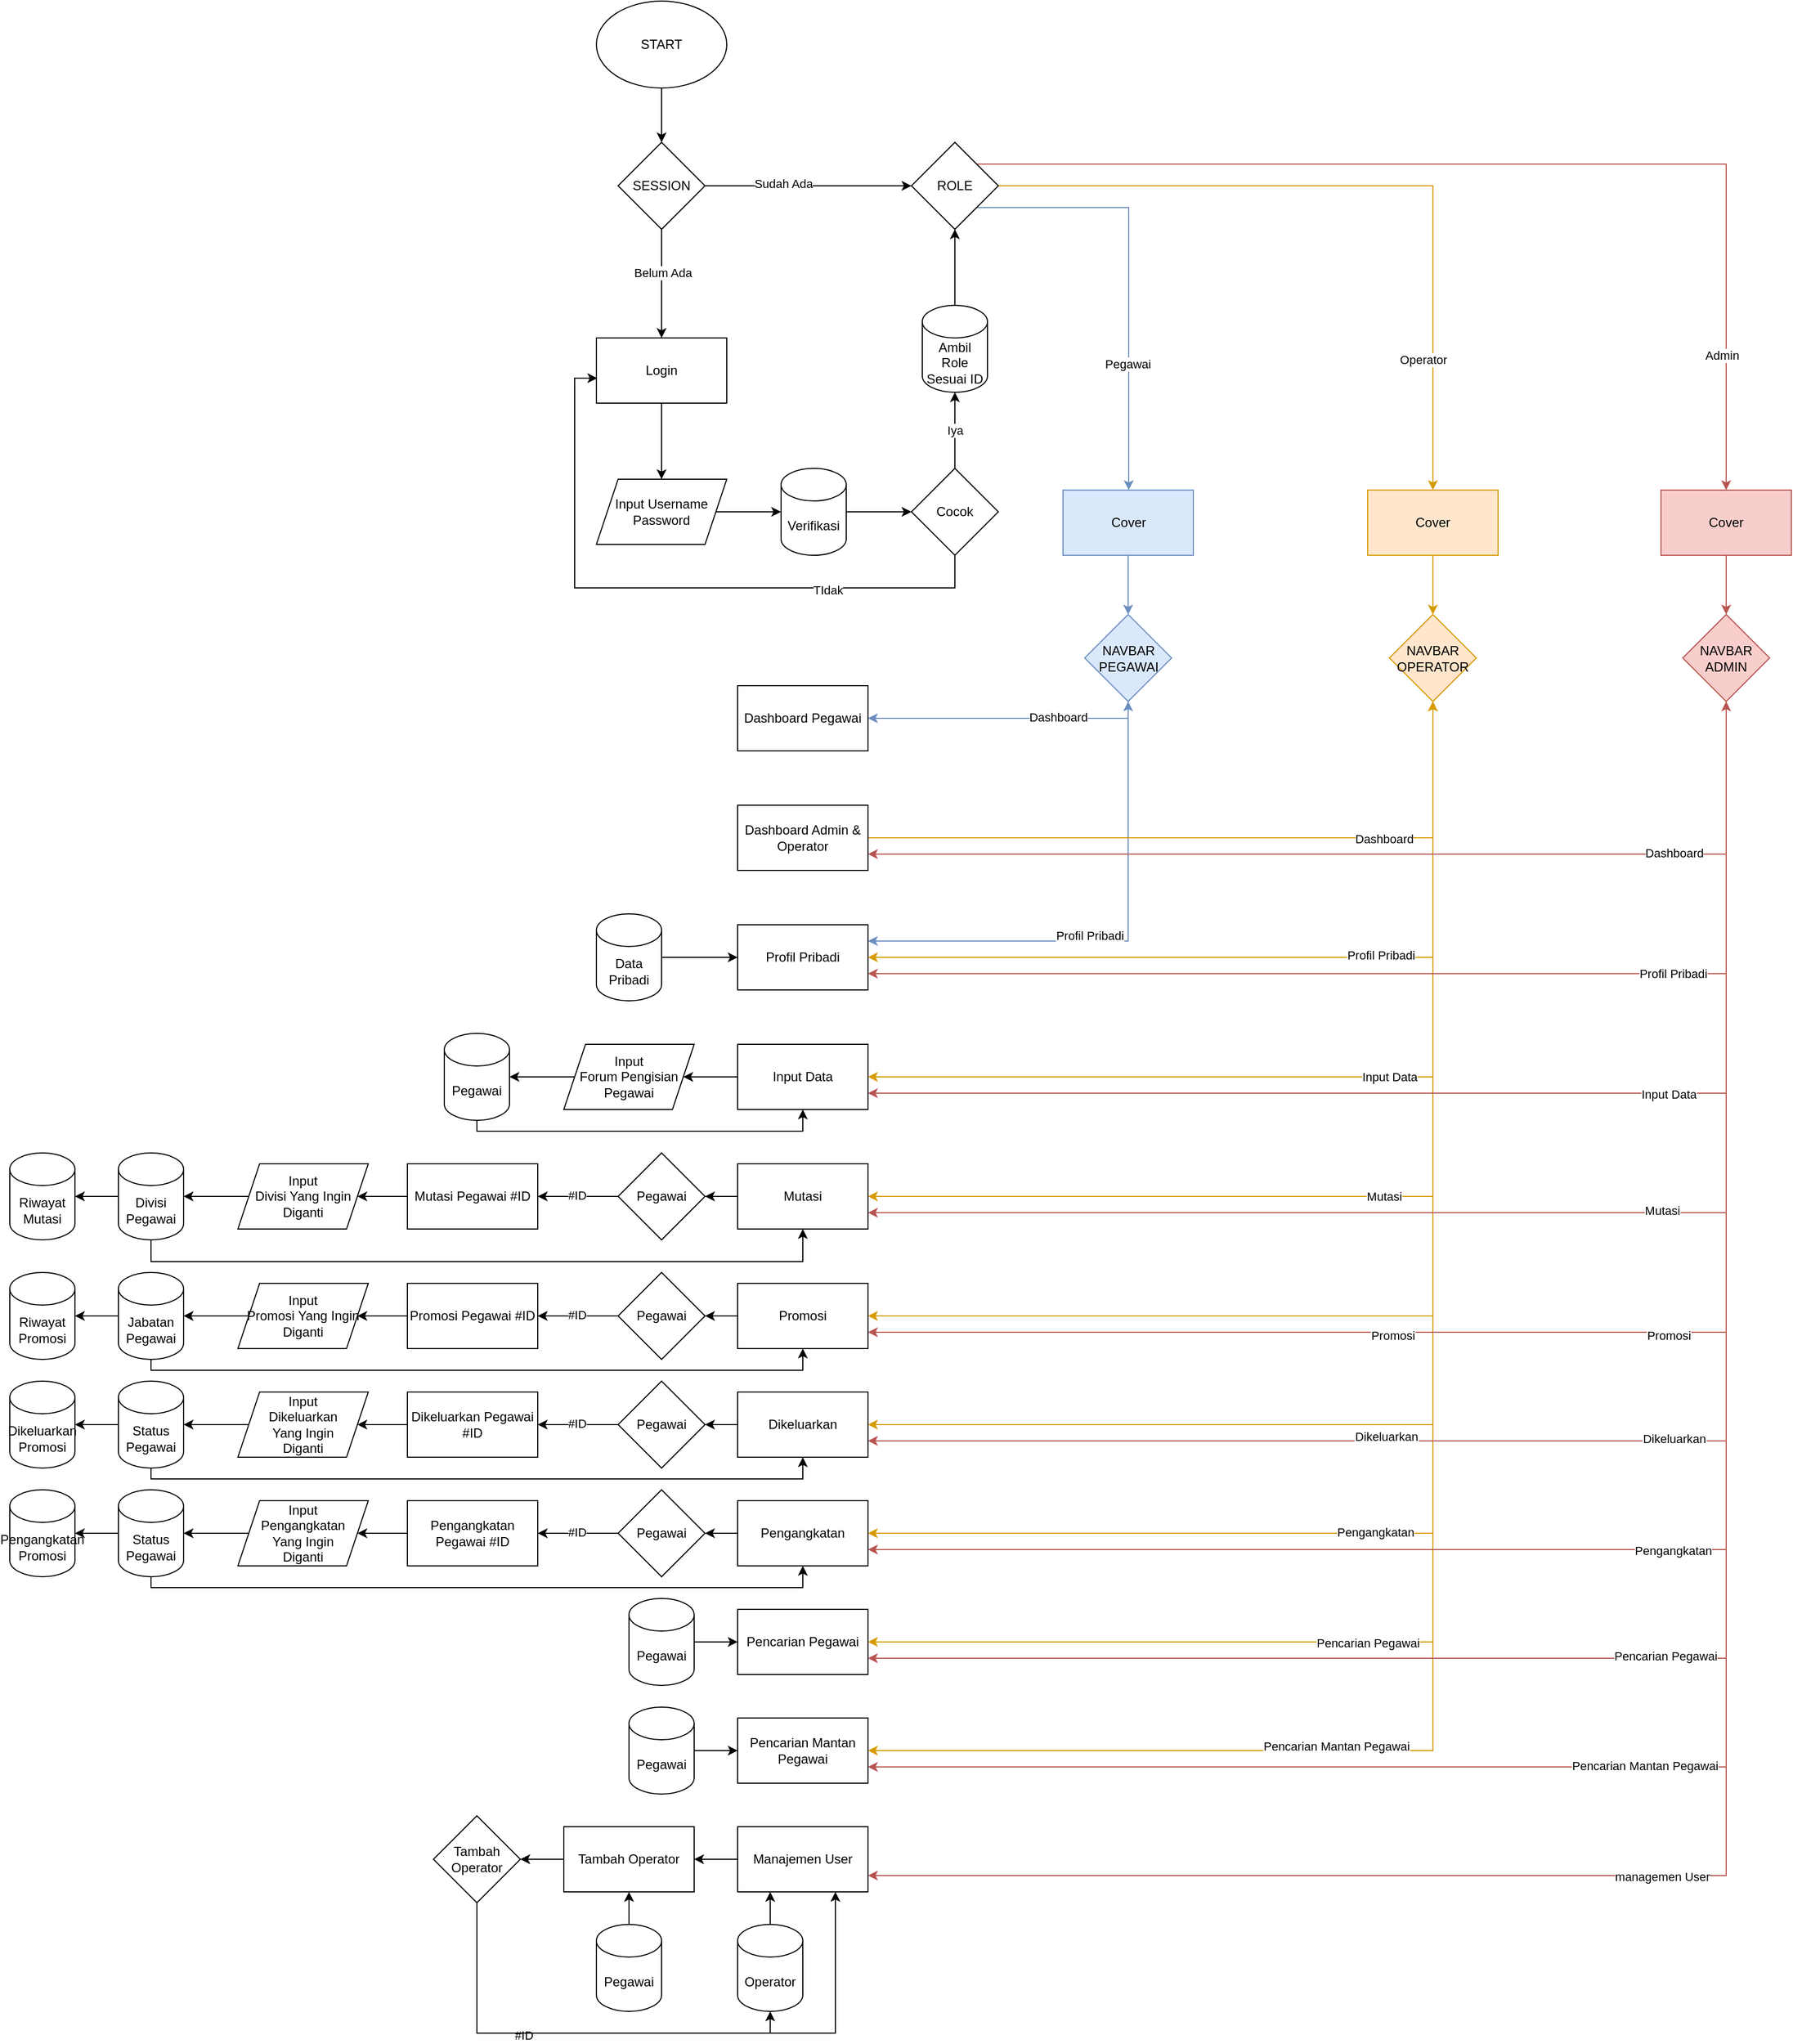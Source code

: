 <mxfile version="22.1.7" type="github">
  <diagram name="Halaman-1" id="u0LsdkkyKvP38xiplY5e">
    <mxGraphModel dx="5166" dy="1944" grid="1" gridSize="10" guides="1" tooltips="1" connect="1" arrows="1" fold="1" page="1" pageScale="1" pageWidth="827" pageHeight="1169" background="none" math="0" shadow="0">
      <root>
        <mxCell id="0" />
        <mxCell id="1" parent="0" />
        <mxCell id="k8NydNRfbX4hoKyEO9T_-6" value="" style="edgeStyle=orthogonalEdgeStyle;rounded=0;orthogonalLoop=1;jettySize=auto;html=1;" edge="1" parent="1" source="k8NydNRfbX4hoKyEO9T_-1" target="k8NydNRfbX4hoKyEO9T_-4">
          <mxGeometry relative="1" as="geometry" />
        </mxCell>
        <mxCell id="k8NydNRfbX4hoKyEO9T_-1" value="START" style="ellipse;whiteSpace=wrap;html=1;" vertex="1" parent="1">
          <mxGeometry x="-300" y="20" width="120" height="80" as="geometry" />
        </mxCell>
        <mxCell id="k8NydNRfbX4hoKyEO9T_-12" style="edgeStyle=orthogonalEdgeStyle;rounded=0;orthogonalLoop=1;jettySize=auto;html=1;entryX=0;entryY=0.5;entryDx=0;entryDy=0;" edge="1" parent="1" source="k8NydNRfbX4hoKyEO9T_-4" target="k8NydNRfbX4hoKyEO9T_-8">
          <mxGeometry relative="1" as="geometry" />
        </mxCell>
        <mxCell id="k8NydNRfbX4hoKyEO9T_-14" value="Sudah Ada" style="edgeLabel;html=1;align=center;verticalAlign=middle;resizable=0;points=[];" vertex="1" connectable="0" parent="k8NydNRfbX4hoKyEO9T_-12">
          <mxGeometry x="-0.243" y="2" relative="1" as="geometry">
            <mxPoint as="offset" />
          </mxGeometry>
        </mxCell>
        <mxCell id="k8NydNRfbX4hoKyEO9T_-18" value="" style="edgeStyle=orthogonalEdgeStyle;rounded=0;orthogonalLoop=1;jettySize=auto;html=1;" edge="1" parent="1" source="k8NydNRfbX4hoKyEO9T_-91" target="k8NydNRfbX4hoKyEO9T_-16">
          <mxGeometry relative="1" as="geometry" />
        </mxCell>
        <mxCell id="k8NydNRfbX4hoKyEO9T_-4" value="SESSION" style="rhombus;whiteSpace=wrap;html=1;" vertex="1" parent="1">
          <mxGeometry x="-280" y="150" width="80" height="80" as="geometry" />
        </mxCell>
        <mxCell id="k8NydNRfbX4hoKyEO9T_-33" style="edgeStyle=orthogonalEdgeStyle;rounded=0;orthogonalLoop=1;jettySize=auto;html=1;fillColor=#ffe6cc;strokeColor=#d79b00;" edge="1" parent="1" source="k8NydNRfbX4hoKyEO9T_-8" target="k8NydNRfbX4hoKyEO9T_-72">
          <mxGeometry relative="1" as="geometry">
            <mxPoint x="230" y="190" as="targetPoint" />
          </mxGeometry>
        </mxCell>
        <mxCell id="k8NydNRfbX4hoKyEO9T_-37" value="Operator" style="edgeLabel;html=1;align=center;verticalAlign=middle;resizable=0;points=[];" vertex="1" connectable="0" parent="k8NydNRfbX4hoKyEO9T_-33">
          <mxGeometry x="0.105" y="1" relative="1" as="geometry">
            <mxPoint x="15" y="161" as="offset" />
          </mxGeometry>
        </mxCell>
        <mxCell id="k8NydNRfbX4hoKyEO9T_-34" style="edgeStyle=orthogonalEdgeStyle;rounded=0;orthogonalLoop=1;jettySize=auto;html=1;exitX=1;exitY=1;exitDx=0;exitDy=0;fillColor=#dae8fc;strokeColor=#6c8ebf;" edge="1" parent="1" source="k8NydNRfbX4hoKyEO9T_-8" target="k8NydNRfbX4hoKyEO9T_-74">
          <mxGeometry relative="1" as="geometry">
            <mxPoint x="230" y="330" as="targetPoint" />
            <Array as="points">
              <mxPoint x="190" y="210" />
            </Array>
          </mxGeometry>
        </mxCell>
        <mxCell id="k8NydNRfbX4hoKyEO9T_-38" value="Pegawai" style="edgeLabel;html=1;align=center;verticalAlign=middle;resizable=0;points=[];" vertex="1" connectable="0" parent="k8NydNRfbX4hoKyEO9T_-34">
          <mxGeometry x="0.417" relative="1" as="geometry">
            <mxPoint x="-1" as="offset" />
          </mxGeometry>
        </mxCell>
        <mxCell id="k8NydNRfbX4hoKyEO9T_-83" style="edgeStyle=orthogonalEdgeStyle;rounded=0;orthogonalLoop=1;jettySize=auto;html=1;entryX=0.5;entryY=0;entryDx=0;entryDy=0;exitX=1;exitY=0;exitDx=0;exitDy=0;fillColor=#f8cecc;strokeColor=#b85450;" edge="1" parent="1" source="k8NydNRfbX4hoKyEO9T_-8" target="k8NydNRfbX4hoKyEO9T_-39">
          <mxGeometry relative="1" as="geometry" />
        </mxCell>
        <mxCell id="k8NydNRfbX4hoKyEO9T_-8" value="ROLE" style="rhombus;whiteSpace=wrap;html=1;" vertex="1" parent="1">
          <mxGeometry x="-10" y="150" width="80" height="80" as="geometry" />
        </mxCell>
        <mxCell id="k8NydNRfbX4hoKyEO9T_-23" value="" style="edgeStyle=orthogonalEdgeStyle;rounded=0;orthogonalLoop=1;jettySize=auto;html=1;" edge="1" parent="1" source="k8NydNRfbX4hoKyEO9T_-15" target="k8NydNRfbX4hoKyEO9T_-22">
          <mxGeometry relative="1" as="geometry" />
        </mxCell>
        <mxCell id="k8NydNRfbX4hoKyEO9T_-15" value="Verifikasi" style="shape=cylinder3;whiteSpace=wrap;html=1;boundedLbl=1;backgroundOutline=1;size=15;" vertex="1" parent="1">
          <mxGeometry x="-130" y="450" width="60" height="80" as="geometry" />
        </mxCell>
        <mxCell id="k8NydNRfbX4hoKyEO9T_-21" value="" style="edgeStyle=orthogonalEdgeStyle;rounded=0;orthogonalLoop=1;jettySize=auto;html=1;" edge="1" parent="1" source="k8NydNRfbX4hoKyEO9T_-16" target="k8NydNRfbX4hoKyEO9T_-15">
          <mxGeometry relative="1" as="geometry" />
        </mxCell>
        <mxCell id="k8NydNRfbX4hoKyEO9T_-16" value="Input Username&lt;br&gt;Password" style="shape=parallelogram;perimeter=parallelogramPerimeter;whiteSpace=wrap;html=1;fixedSize=1;" vertex="1" parent="1">
          <mxGeometry x="-300" y="460" width="120" height="60" as="geometry" />
        </mxCell>
        <mxCell id="k8NydNRfbX4hoKyEO9T_-26" style="edgeStyle=orthogonalEdgeStyle;rounded=0;orthogonalLoop=1;jettySize=auto;html=1;entryX=0.007;entryY=0.623;entryDx=0;entryDy=0;entryPerimeter=0;" edge="1" parent="1" source="k8NydNRfbX4hoKyEO9T_-22" target="k8NydNRfbX4hoKyEO9T_-91">
          <mxGeometry relative="1" as="geometry">
            <mxPoint x="-280" y="250" as="targetPoint" />
            <Array as="points">
              <mxPoint x="30" y="560" />
              <mxPoint x="-320" y="560" />
              <mxPoint x="-320" y="367" />
              <mxPoint x="-299" y="367" />
            </Array>
          </mxGeometry>
        </mxCell>
        <mxCell id="k8NydNRfbX4hoKyEO9T_-27" value="TIdak" style="edgeLabel;html=1;align=center;verticalAlign=middle;resizable=0;points=[];" vertex="1" connectable="0" parent="k8NydNRfbX4hoKyEO9T_-26">
          <mxGeometry x="-0.503" y="2" relative="1" as="geometry">
            <mxPoint as="offset" />
          </mxGeometry>
        </mxCell>
        <mxCell id="k8NydNRfbX4hoKyEO9T_-22" value="Cocok" style="rhombus;whiteSpace=wrap;html=1;" vertex="1" parent="1">
          <mxGeometry x="-10" y="450" width="80" height="80" as="geometry" />
        </mxCell>
        <mxCell id="k8NydNRfbX4hoKyEO9T_-31" value="" style="edgeStyle=orthogonalEdgeStyle;rounded=0;orthogonalLoop=1;jettySize=auto;html=1;" edge="1" parent="1" source="k8NydNRfbX4hoKyEO9T_-29" target="k8NydNRfbX4hoKyEO9T_-8">
          <mxGeometry relative="1" as="geometry" />
        </mxCell>
        <mxCell id="k8NydNRfbX4hoKyEO9T_-29" value="Ambil Role&lt;br&gt;Sesuai ID" style="shape=cylinder3;whiteSpace=wrap;html=1;boundedLbl=1;backgroundOutline=1;size=15;" vertex="1" parent="1">
          <mxGeometry y="300" width="60" height="80" as="geometry" />
        </mxCell>
        <mxCell id="k8NydNRfbX4hoKyEO9T_-30" value="Iya" style="edgeStyle=orthogonalEdgeStyle;rounded=0;orthogonalLoop=1;jettySize=auto;html=1;entryX=0.5;entryY=1;entryDx=0;entryDy=0;entryPerimeter=0;" edge="1" parent="1" source="k8NydNRfbX4hoKyEO9T_-22" target="k8NydNRfbX4hoKyEO9T_-29">
          <mxGeometry relative="1" as="geometry" />
        </mxCell>
        <mxCell id="k8NydNRfbX4hoKyEO9T_-116" value="" style="edgeStyle=orthogonalEdgeStyle;rounded=0;orthogonalLoop=1;jettySize=auto;html=1;fillColor=#f8cecc;strokeColor=#b85450;" edge="1" parent="1" source="k8NydNRfbX4hoKyEO9T_-39" target="k8NydNRfbX4hoKyEO9T_-115">
          <mxGeometry relative="1" as="geometry" />
        </mxCell>
        <mxCell id="k8NydNRfbX4hoKyEO9T_-39" value="Cover" style="rounded=0;whiteSpace=wrap;html=1;fillColor=#f8cecc;strokeColor=#b85450;" vertex="1" parent="1">
          <mxGeometry x="680" y="470" width="120" height="60" as="geometry" />
        </mxCell>
        <mxCell id="k8NydNRfbX4hoKyEO9T_-113" value="" style="edgeStyle=orthogonalEdgeStyle;rounded=0;orthogonalLoop=1;jettySize=auto;html=1;fillColor=#ffe6cc;strokeColor=#d79b00;" edge="1" parent="1" source="k8NydNRfbX4hoKyEO9T_-72" target="k8NydNRfbX4hoKyEO9T_-112">
          <mxGeometry relative="1" as="geometry" />
        </mxCell>
        <mxCell id="k8NydNRfbX4hoKyEO9T_-72" value="Cover" style="rounded=0;whiteSpace=wrap;html=1;fillColor=#ffe6cc;strokeColor=#d79b00;" vertex="1" parent="1">
          <mxGeometry x="410" y="470" width="120" height="60" as="geometry" />
        </mxCell>
        <mxCell id="k8NydNRfbX4hoKyEO9T_-94" value="" style="edgeStyle=orthogonalEdgeStyle;rounded=0;orthogonalLoop=1;jettySize=auto;html=1;fillColor=#dae8fc;strokeColor=#6c8ebf;entryX=0.5;entryY=0;entryDx=0;entryDy=0;" edge="1" parent="1" source="k8NydNRfbX4hoKyEO9T_-74" target="k8NydNRfbX4hoKyEO9T_-93">
          <mxGeometry relative="1" as="geometry">
            <mxPoint x="190" y="555" as="targetPoint" />
          </mxGeometry>
        </mxCell>
        <mxCell id="k8NydNRfbX4hoKyEO9T_-74" value="Cover" style="rounded=0;whiteSpace=wrap;html=1;fillColor=#dae8fc;strokeColor=#6c8ebf;" vertex="1" parent="1">
          <mxGeometry x="129.5" y="470" width="120" height="60" as="geometry" />
        </mxCell>
        <mxCell id="k8NydNRfbX4hoKyEO9T_-84" value="Admin" style="edgeLabel;html=1;align=center;verticalAlign=middle;resizable=0;points=[];" vertex="1" connectable="0" parent="1">
          <mxGeometry x="739.996" y="350.0" as="geometry">
            <mxPoint x="-4" y="-4" as="offset" />
          </mxGeometry>
        </mxCell>
        <mxCell id="k8NydNRfbX4hoKyEO9T_-89" value="" style="edgeStyle=orthogonalEdgeStyle;rounded=0;orthogonalLoop=1;jettySize=auto;html=1;" edge="1" parent="1" source="k8NydNRfbX4hoKyEO9T_-4" target="k8NydNRfbX4hoKyEO9T_-91">
          <mxGeometry relative="1" as="geometry">
            <mxPoint x="-240" y="230" as="sourcePoint" />
            <mxPoint x="-240" y="460" as="targetPoint" />
          </mxGeometry>
        </mxCell>
        <mxCell id="k8NydNRfbX4hoKyEO9T_-90" value="Belum Ada" style="edgeLabel;html=1;align=center;verticalAlign=middle;resizable=0;points=[];" vertex="1" connectable="0" parent="k8NydNRfbX4hoKyEO9T_-89">
          <mxGeometry x="-0.2" y="1" relative="1" as="geometry">
            <mxPoint as="offset" />
          </mxGeometry>
        </mxCell>
        <mxCell id="k8NydNRfbX4hoKyEO9T_-91" value="Login" style="rounded=0;whiteSpace=wrap;html=1;" vertex="1" parent="1">
          <mxGeometry x="-300" y="330" width="120" height="60" as="geometry" />
        </mxCell>
        <mxCell id="k8NydNRfbX4hoKyEO9T_-96" value="" style="edgeStyle=orthogonalEdgeStyle;rounded=0;orthogonalLoop=1;jettySize=auto;html=1;fillColor=#dae8fc;strokeColor=#6c8ebf;exitX=0.5;exitY=1;exitDx=0;exitDy=0;" edge="1" parent="1" source="k8NydNRfbX4hoKyEO9T_-93" target="k8NydNRfbX4hoKyEO9T_-95">
          <mxGeometry relative="1" as="geometry">
            <Array as="points">
              <mxPoint x="189" y="680" />
            </Array>
          </mxGeometry>
        </mxCell>
        <mxCell id="k8NydNRfbX4hoKyEO9T_-101" style="edgeStyle=orthogonalEdgeStyle;rounded=0;orthogonalLoop=1;jettySize=auto;html=1;exitX=0.5;exitY=1;exitDx=0;exitDy=0;entryX=1;entryY=0.25;entryDx=0;entryDy=0;fillColor=#dae8fc;strokeColor=#6c8ebf;" edge="1" parent="1" source="k8NydNRfbX4hoKyEO9T_-93" target="k8NydNRfbX4hoKyEO9T_-103">
          <mxGeometry relative="1" as="geometry">
            <mxPoint x="330" y="730" as="targetPoint" />
          </mxGeometry>
        </mxCell>
        <mxCell id="k8NydNRfbX4hoKyEO9T_-106" value="Profil Pribadi" style="edgeLabel;html=1;align=center;verticalAlign=middle;resizable=0;points=[];" vertex="1" connectable="0" parent="k8NydNRfbX4hoKyEO9T_-101">
          <mxGeometry x="0.7" y="1" relative="1" as="geometry">
            <mxPoint x="135" y="-6" as="offset" />
          </mxGeometry>
        </mxCell>
        <mxCell id="k8NydNRfbX4hoKyEO9T_-93" value="NAVBAR&lt;br&gt;PEGAWAI" style="rhombus;whiteSpace=wrap;html=1;fillColor=#dae8fc;strokeColor=#6c8ebf;" vertex="1" parent="1">
          <mxGeometry x="149.5" y="584.5" width="80" height="80" as="geometry" />
        </mxCell>
        <mxCell id="k8NydNRfbX4hoKyEO9T_-99" style="edgeStyle=orthogonalEdgeStyle;rounded=0;orthogonalLoop=1;jettySize=auto;html=1;exitX=1;exitY=0.5;exitDx=0;exitDy=0;fillColor=#dae8fc;strokeColor=#6c8ebf;entryX=0.5;entryY=1;entryDx=0;entryDy=0;" edge="1" parent="1" source="k8NydNRfbX4hoKyEO9T_-95" target="k8NydNRfbX4hoKyEO9T_-93">
          <mxGeometry relative="1" as="geometry">
            <Array as="points">
              <mxPoint x="189" y="680" />
            </Array>
          </mxGeometry>
        </mxCell>
        <mxCell id="k8NydNRfbX4hoKyEO9T_-122" value="Dashboard" style="edgeLabel;html=1;align=center;verticalAlign=middle;resizable=0;points=[];" vertex="1" connectable="0" parent="k8NydNRfbX4hoKyEO9T_-99">
          <mxGeometry x="0.374" y="2" relative="1" as="geometry">
            <mxPoint y="1" as="offset" />
          </mxGeometry>
        </mxCell>
        <mxCell id="k8NydNRfbX4hoKyEO9T_-95" value="Dashboard Pegawai" style="whiteSpace=wrap;html=1;" vertex="1" parent="1">
          <mxGeometry x="-170" y="650" width="120" height="60" as="geometry" />
        </mxCell>
        <mxCell id="k8NydNRfbX4hoKyEO9T_-123" style="edgeStyle=orthogonalEdgeStyle;rounded=0;orthogonalLoop=1;jettySize=auto;html=1;entryX=0.5;entryY=1;entryDx=0;entryDy=0;fillColor=#ffe6cc;strokeColor=#d79b00;" edge="1" parent="1" source="k8NydNRfbX4hoKyEO9T_-103" target="k8NydNRfbX4hoKyEO9T_-112">
          <mxGeometry relative="1" as="geometry" />
        </mxCell>
        <mxCell id="k8NydNRfbX4hoKyEO9T_-124" style="edgeStyle=orthogonalEdgeStyle;rounded=0;orthogonalLoop=1;jettySize=auto;html=1;entryX=0.5;entryY=1;entryDx=0;entryDy=0;exitX=1;exitY=0.75;exitDx=0;exitDy=0;fillColor=#f8cecc;strokeColor=#b85450;" edge="1" parent="1" source="k8NydNRfbX4hoKyEO9T_-103" target="k8NydNRfbX4hoKyEO9T_-115">
          <mxGeometry relative="1" as="geometry" />
        </mxCell>
        <mxCell id="k8NydNRfbX4hoKyEO9T_-103" value="Profil Pribadi" style="rounded=0;whiteSpace=wrap;html=1;" vertex="1" parent="1">
          <mxGeometry x="-170" y="870" width="120" height="60" as="geometry" />
        </mxCell>
        <mxCell id="k8NydNRfbX4hoKyEO9T_-108" style="edgeStyle=orthogonalEdgeStyle;rounded=0;orthogonalLoop=1;jettySize=auto;html=1;entryX=0;entryY=0.5;entryDx=0;entryDy=0;" edge="1" parent="1" source="k8NydNRfbX4hoKyEO9T_-107" target="k8NydNRfbX4hoKyEO9T_-103">
          <mxGeometry relative="1" as="geometry" />
        </mxCell>
        <mxCell id="k8NydNRfbX4hoKyEO9T_-107" value="Data Pribadi" style="shape=cylinder3;whiteSpace=wrap;html=1;boundedLbl=1;backgroundOutline=1;size=15;" vertex="1" parent="1">
          <mxGeometry x="-300" y="860" width="60" height="80" as="geometry" />
        </mxCell>
        <mxCell id="k8NydNRfbX4hoKyEO9T_-114" style="edgeStyle=orthogonalEdgeStyle;rounded=0;orthogonalLoop=1;jettySize=auto;html=1;exitX=0.5;exitY=1;exitDx=0;exitDy=0;entryX=1;entryY=0.5;entryDx=0;entryDy=0;fillColor=#ffe6cc;strokeColor=#d79b00;" edge="1" parent="1" source="k8NydNRfbX4hoKyEO9T_-112" target="k8NydNRfbX4hoKyEO9T_-103">
          <mxGeometry relative="1" as="geometry" />
        </mxCell>
        <mxCell id="k8NydNRfbX4hoKyEO9T_-148" value="Profil Pribadi" style="edgeLabel;html=1;align=center;verticalAlign=middle;resizable=0;points=[];" vertex="1" connectable="0" parent="k8NydNRfbX4hoKyEO9T_-114">
          <mxGeometry x="-0.248" y="-2" relative="1" as="geometry">
            <mxPoint as="offset" />
          </mxGeometry>
        </mxCell>
        <mxCell id="k8NydNRfbX4hoKyEO9T_-133" style="edgeStyle=orthogonalEdgeStyle;rounded=0;orthogonalLoop=1;jettySize=auto;html=1;exitX=0.5;exitY=1;exitDx=0;exitDy=0;entryX=1;entryY=0.5;entryDx=0;entryDy=0;fillColor=#ffe6cc;strokeColor=#d79b00;" edge="1" parent="1" source="k8NydNRfbX4hoKyEO9T_-112" target="k8NydNRfbX4hoKyEO9T_-132">
          <mxGeometry relative="1" as="geometry" />
        </mxCell>
        <mxCell id="k8NydNRfbX4hoKyEO9T_-135" value="Input Data" style="edgeLabel;html=1;align=center;verticalAlign=middle;resizable=0;points=[];" vertex="1" connectable="0" parent="k8NydNRfbX4hoKyEO9T_-133">
          <mxGeometry x="-0.202" y="1" relative="1" as="geometry">
            <mxPoint x="-40" y="-1" as="offset" />
          </mxGeometry>
        </mxCell>
        <mxCell id="k8NydNRfbX4hoKyEO9T_-151" style="edgeStyle=orthogonalEdgeStyle;rounded=0;orthogonalLoop=1;jettySize=auto;html=1;exitX=0.5;exitY=1;exitDx=0;exitDy=0;entryX=1;entryY=0.5;entryDx=0;entryDy=0;fillColor=#ffe6cc;strokeColor=#d79b00;" edge="1" parent="1" source="k8NydNRfbX4hoKyEO9T_-112" target="k8NydNRfbX4hoKyEO9T_-150">
          <mxGeometry relative="1" as="geometry" />
        </mxCell>
        <mxCell id="k8NydNRfbX4hoKyEO9T_-154" value="Mutasi" style="edgeLabel;html=1;align=center;verticalAlign=middle;resizable=0;points=[];" vertex="1" connectable="0" parent="k8NydNRfbX4hoKyEO9T_-151">
          <mxGeometry x="0.027" relative="1" as="geometry">
            <mxPoint as="offset" />
          </mxGeometry>
        </mxCell>
        <mxCell id="k8NydNRfbX4hoKyEO9T_-218" style="edgeStyle=orthogonalEdgeStyle;rounded=0;orthogonalLoop=1;jettySize=auto;html=1;exitX=0.5;exitY=1;exitDx=0;exitDy=0;entryX=1;entryY=0.5;entryDx=0;entryDy=0;fillColor=#ffe6cc;strokeColor=#d79b00;" edge="1" parent="1" source="k8NydNRfbX4hoKyEO9T_-112" target="k8NydNRfbX4hoKyEO9T_-168">
          <mxGeometry relative="1" as="geometry" />
        </mxCell>
        <mxCell id="k8NydNRfbX4hoKyEO9T_-219" style="edgeStyle=orthogonalEdgeStyle;rounded=0;orthogonalLoop=1;jettySize=auto;html=1;exitX=0.5;exitY=1;exitDx=0;exitDy=0;entryX=1;entryY=0.5;entryDx=0;entryDy=0;fillColor=#ffe6cc;strokeColor=#d79b00;" edge="1" parent="1" source="k8NydNRfbX4hoKyEO9T_-112" target="k8NydNRfbX4hoKyEO9T_-189">
          <mxGeometry relative="1" as="geometry" />
        </mxCell>
        <mxCell id="k8NydNRfbX4hoKyEO9T_-220" style="edgeStyle=orthogonalEdgeStyle;rounded=0;orthogonalLoop=1;jettySize=auto;html=1;exitX=0.5;exitY=1;exitDx=0;exitDy=0;entryX=1;entryY=0.5;entryDx=0;entryDy=0;fillColor=#ffe6cc;strokeColor=#d79b00;" edge="1" parent="1" source="k8NydNRfbX4hoKyEO9T_-112" target="k8NydNRfbX4hoKyEO9T_-202">
          <mxGeometry relative="1" as="geometry" />
        </mxCell>
        <mxCell id="k8NydNRfbX4hoKyEO9T_-258" value="Pengangkatan" style="edgeLabel;html=1;align=center;verticalAlign=middle;resizable=0;points=[];" vertex="1" connectable="0" parent="k8NydNRfbX4hoKyEO9T_-220">
          <mxGeometry x="0.274" y="-1" relative="1" as="geometry">
            <mxPoint as="offset" />
          </mxGeometry>
        </mxCell>
        <mxCell id="k8NydNRfbX4hoKyEO9T_-228" style="edgeStyle=orthogonalEdgeStyle;rounded=0;orthogonalLoop=1;jettySize=auto;html=1;exitX=0.5;exitY=1;exitDx=0;exitDy=0;entryX=1;entryY=0.5;entryDx=0;entryDy=0;fillColor=#ffe6cc;strokeColor=#d79b00;" edge="1" parent="1" source="k8NydNRfbX4hoKyEO9T_-112" target="k8NydNRfbX4hoKyEO9T_-223">
          <mxGeometry relative="1" as="geometry" />
        </mxCell>
        <mxCell id="k8NydNRfbX4hoKyEO9T_-259" value="Pencarian Pegawai" style="edgeLabel;html=1;align=center;verticalAlign=middle;resizable=0;points=[];" vertex="1" connectable="0" parent="k8NydNRfbX4hoKyEO9T_-228">
          <mxGeometry x="0.337" y="1" relative="1" as="geometry">
            <mxPoint as="offset" />
          </mxGeometry>
        </mxCell>
        <mxCell id="k8NydNRfbX4hoKyEO9T_-229" style="edgeStyle=orthogonalEdgeStyle;rounded=0;orthogonalLoop=1;jettySize=auto;html=1;exitX=0.5;exitY=1;exitDx=0;exitDy=0;entryX=1;entryY=0.5;entryDx=0;entryDy=0;fillColor=#ffe6cc;strokeColor=#d79b00;" edge="1" parent="1" source="k8NydNRfbX4hoKyEO9T_-112" target="k8NydNRfbX4hoKyEO9T_-224">
          <mxGeometry relative="1" as="geometry" />
        </mxCell>
        <mxCell id="k8NydNRfbX4hoKyEO9T_-262" value="Pencarian Mantan Pegawai" style="edgeLabel;html=1;align=center;verticalAlign=middle;resizable=0;points=[];" vertex="1" connectable="0" parent="k8NydNRfbX4hoKyEO9T_-229">
          <mxGeometry x="0.388" y="-4" relative="1" as="geometry">
            <mxPoint x="-24" as="offset" />
          </mxGeometry>
        </mxCell>
        <mxCell id="k8NydNRfbX4hoKyEO9T_-112" value="NAVBAR&lt;br&gt;OPERATOR" style="rhombus;whiteSpace=wrap;html=1;rounded=0;fillColor=#ffe6cc;strokeColor=#d79b00;" vertex="1" parent="1">
          <mxGeometry x="430" y="584.5" width="80" height="80" as="geometry" />
        </mxCell>
        <mxCell id="k8NydNRfbX4hoKyEO9T_-119" style="edgeStyle=orthogonalEdgeStyle;rounded=0;orthogonalLoop=1;jettySize=auto;html=1;exitX=0.5;exitY=1;exitDx=0;exitDy=0;entryX=1;entryY=0.75;entryDx=0;entryDy=0;fillColor=#f8cecc;strokeColor=#b85450;" edge="1" parent="1" source="k8NydNRfbX4hoKyEO9T_-115" target="k8NydNRfbX4hoKyEO9T_-103">
          <mxGeometry relative="1" as="geometry" />
        </mxCell>
        <mxCell id="k8NydNRfbX4hoKyEO9T_-147" value="Profil Pribadi" style="edgeLabel;html=1;align=center;verticalAlign=middle;resizable=0;points=[];" vertex="1" connectable="0" parent="k8NydNRfbX4hoKyEO9T_-119">
          <mxGeometry x="-0.424" relative="1" as="geometry">
            <mxPoint as="offset" />
          </mxGeometry>
        </mxCell>
        <mxCell id="k8NydNRfbX4hoKyEO9T_-143" style="edgeStyle=orthogonalEdgeStyle;rounded=0;orthogonalLoop=1;jettySize=auto;html=1;entryX=1;entryY=0.75;entryDx=0;entryDy=0;fillColor=#f8cecc;strokeColor=#b85450;" edge="1" parent="1" source="k8NydNRfbX4hoKyEO9T_-115" target="k8NydNRfbX4hoKyEO9T_-125">
          <mxGeometry relative="1" as="geometry">
            <Array as="points">
              <mxPoint x="740" y="805" />
            </Array>
          </mxGeometry>
        </mxCell>
        <mxCell id="k8NydNRfbX4hoKyEO9T_-145" value="Dashboard" style="edgeLabel;html=1;align=center;verticalAlign=middle;resizable=0;points=[];" vertex="1" connectable="0" parent="k8NydNRfbX4hoKyEO9T_-143">
          <mxGeometry x="-0.594" y="-1" relative="1" as="geometry">
            <mxPoint as="offset" />
          </mxGeometry>
        </mxCell>
        <mxCell id="k8NydNRfbX4hoKyEO9T_-146" style="edgeStyle=orthogonalEdgeStyle;rounded=0;orthogonalLoop=1;jettySize=auto;html=1;entryX=1;entryY=0.75;entryDx=0;entryDy=0;fillColor=#f8cecc;strokeColor=#b85450;" edge="1" parent="1" source="k8NydNRfbX4hoKyEO9T_-115" target="k8NydNRfbX4hoKyEO9T_-132">
          <mxGeometry relative="1" as="geometry">
            <Array as="points">
              <mxPoint x="740" y="1025" />
            </Array>
          </mxGeometry>
        </mxCell>
        <mxCell id="k8NydNRfbX4hoKyEO9T_-149" value="Input Data" style="edgeLabel;html=1;align=center;verticalAlign=middle;resizable=0;points=[];" vertex="1" connectable="0" parent="k8NydNRfbX4hoKyEO9T_-146">
          <mxGeometry x="-0.281" y="1" relative="1" as="geometry">
            <mxPoint as="offset" />
          </mxGeometry>
        </mxCell>
        <mxCell id="k8NydNRfbX4hoKyEO9T_-152" style="edgeStyle=orthogonalEdgeStyle;rounded=0;orthogonalLoop=1;jettySize=auto;html=1;entryX=1;entryY=0.75;entryDx=0;entryDy=0;fillColor=#f8cecc;strokeColor=#b85450;" edge="1" parent="1" source="k8NydNRfbX4hoKyEO9T_-115" target="k8NydNRfbX4hoKyEO9T_-150">
          <mxGeometry relative="1" as="geometry">
            <Array as="points">
              <mxPoint x="740" y="1135" />
            </Array>
          </mxGeometry>
        </mxCell>
        <mxCell id="k8NydNRfbX4hoKyEO9T_-153" value="Mutasi" style="edgeLabel;html=1;align=center;verticalAlign=middle;resizable=0;points=[];" vertex="1" connectable="0" parent="k8NydNRfbX4hoKyEO9T_-152">
          <mxGeometry x="-0.16" y="-2" relative="1" as="geometry">
            <mxPoint as="offset" />
          </mxGeometry>
        </mxCell>
        <mxCell id="k8NydNRfbX4hoKyEO9T_-215" style="edgeStyle=orthogonalEdgeStyle;rounded=0;orthogonalLoop=1;jettySize=auto;html=1;exitX=0.5;exitY=1;exitDx=0;exitDy=0;entryX=1;entryY=0.75;entryDx=0;entryDy=0;fillColor=#f8cecc;strokeColor=#b85450;" edge="1" parent="1" source="k8NydNRfbX4hoKyEO9T_-115" target="k8NydNRfbX4hoKyEO9T_-202">
          <mxGeometry relative="1" as="geometry" />
        </mxCell>
        <mxCell id="k8NydNRfbX4hoKyEO9T_-254" value="Pengangkatan" style="edgeLabel;html=1;align=center;verticalAlign=middle;resizable=0;points=[];" vertex="1" connectable="0" parent="k8NydNRfbX4hoKyEO9T_-215">
          <mxGeometry x="0.044" y="1" relative="1" as="geometry">
            <mxPoint x="-10" as="offset" />
          </mxGeometry>
        </mxCell>
        <mxCell id="k8NydNRfbX4hoKyEO9T_-216" style="edgeStyle=orthogonalEdgeStyle;rounded=0;orthogonalLoop=1;jettySize=auto;html=1;exitX=0.5;exitY=1;exitDx=0;exitDy=0;entryX=1;entryY=0.75;entryDx=0;entryDy=0;fillColor=#f8cecc;strokeColor=#b85450;" edge="1" parent="1" source="k8NydNRfbX4hoKyEO9T_-115" target="k8NydNRfbX4hoKyEO9T_-189">
          <mxGeometry relative="1" as="geometry" />
        </mxCell>
        <mxCell id="k8NydNRfbX4hoKyEO9T_-252" value="Dikeluarkan" style="edgeLabel;html=1;align=center;verticalAlign=middle;resizable=0;points=[];" vertex="1" connectable="0" parent="k8NydNRfbX4hoKyEO9T_-216">
          <mxGeometry x="-0.009" y="-2" relative="1" as="geometry">
            <mxPoint as="offset" />
          </mxGeometry>
        </mxCell>
        <mxCell id="k8NydNRfbX4hoKyEO9T_-253" value="Dikeluarkan" style="edgeLabel;html=1;align=center;verticalAlign=middle;resizable=0;points=[];" vertex="1" connectable="0" parent="k8NydNRfbX4hoKyEO9T_-216">
          <mxGeometry x="0.352" y="-4" relative="1" as="geometry">
            <mxPoint as="offset" />
          </mxGeometry>
        </mxCell>
        <mxCell id="k8NydNRfbX4hoKyEO9T_-217" style="edgeStyle=orthogonalEdgeStyle;rounded=0;orthogonalLoop=1;jettySize=auto;html=1;exitX=0.5;exitY=1;exitDx=0;exitDy=0;entryX=1;entryY=0.75;entryDx=0;entryDy=0;fillColor=#f8cecc;strokeColor=#b85450;" edge="1" parent="1" source="k8NydNRfbX4hoKyEO9T_-115" target="k8NydNRfbX4hoKyEO9T_-168">
          <mxGeometry relative="1" as="geometry" />
        </mxCell>
        <mxCell id="k8NydNRfbX4hoKyEO9T_-250" value="Promosi" style="edgeLabel;html=1;align=center;verticalAlign=middle;resizable=0;points=[];" vertex="1" connectable="0" parent="k8NydNRfbX4hoKyEO9T_-217">
          <mxGeometry x="-0.075" y="3" relative="1" as="geometry">
            <mxPoint as="offset" />
          </mxGeometry>
        </mxCell>
        <mxCell id="k8NydNRfbX4hoKyEO9T_-251" value="Promosi" style="edgeLabel;html=1;align=center;verticalAlign=middle;resizable=0;points=[];" vertex="1" connectable="0" parent="k8NydNRfbX4hoKyEO9T_-217">
          <mxGeometry x="0.295" y="3" relative="1" as="geometry">
            <mxPoint as="offset" />
          </mxGeometry>
        </mxCell>
        <mxCell id="k8NydNRfbX4hoKyEO9T_-226" style="edgeStyle=orthogonalEdgeStyle;rounded=0;orthogonalLoop=1;jettySize=auto;html=1;exitX=0.5;exitY=1;exitDx=0;exitDy=0;entryX=1;entryY=0.75;entryDx=0;entryDy=0;fillColor=#f8cecc;strokeColor=#b85450;" edge="1" parent="1" source="k8NydNRfbX4hoKyEO9T_-115" target="k8NydNRfbX4hoKyEO9T_-224">
          <mxGeometry relative="1" as="geometry" />
        </mxCell>
        <mxCell id="k8NydNRfbX4hoKyEO9T_-261" value="Pencarian Mantan Pegawai" style="edgeLabel;html=1;align=center;verticalAlign=middle;resizable=0;points=[];" vertex="1" connectable="0" parent="k8NydNRfbX4hoKyEO9T_-226">
          <mxGeometry x="0.193" relative="1" as="geometry">
            <mxPoint y="-1" as="offset" />
          </mxGeometry>
        </mxCell>
        <mxCell id="k8NydNRfbX4hoKyEO9T_-227" style="edgeStyle=orthogonalEdgeStyle;rounded=0;orthogonalLoop=1;jettySize=auto;html=1;exitX=0.5;exitY=1;exitDx=0;exitDy=0;entryX=1;entryY=0.75;entryDx=0;entryDy=0;fillColor=#f8cecc;strokeColor=#b85450;" edge="1" parent="1" source="k8NydNRfbX4hoKyEO9T_-115" target="k8NydNRfbX4hoKyEO9T_-223">
          <mxGeometry relative="1" as="geometry" />
        </mxCell>
        <mxCell id="k8NydNRfbX4hoKyEO9T_-256" value="Pencarian Pegawai" style="edgeLabel;html=1;align=center;verticalAlign=middle;resizable=0;points=[];" vertex="1" connectable="0" parent="k8NydNRfbX4hoKyEO9T_-227">
          <mxGeometry x="0.121" y="-2" relative="1" as="geometry">
            <mxPoint as="offset" />
          </mxGeometry>
        </mxCell>
        <mxCell id="k8NydNRfbX4hoKyEO9T_-235" style="edgeStyle=orthogonalEdgeStyle;rounded=0;orthogonalLoop=1;jettySize=auto;html=1;exitX=0.5;exitY=1;exitDx=0;exitDy=0;entryX=1;entryY=0.75;entryDx=0;entryDy=0;fillColor=#f8cecc;strokeColor=#b85450;" edge="1" parent="1" source="k8NydNRfbX4hoKyEO9T_-115" target="k8NydNRfbX4hoKyEO9T_-234">
          <mxGeometry relative="1" as="geometry">
            <mxPoint x="10" y="1911.111" as="targetPoint" />
          </mxGeometry>
        </mxCell>
        <mxCell id="k8NydNRfbX4hoKyEO9T_-263" value="managemen User" style="edgeLabel;html=1;align=center;verticalAlign=middle;resizable=0;points=[];" vertex="1" connectable="0" parent="k8NydNRfbX4hoKyEO9T_-235">
          <mxGeometry x="0.219" y="1" relative="1" as="geometry">
            <mxPoint as="offset" />
          </mxGeometry>
        </mxCell>
        <mxCell id="k8NydNRfbX4hoKyEO9T_-115" value="NAVBAR&lt;br&gt;ADMIN" style="rhombus;whiteSpace=wrap;html=1;rounded=0;fillColor=#f8cecc;strokeColor=#b85450;" vertex="1" parent="1">
          <mxGeometry x="700" y="584.5" width="80" height="80" as="geometry" />
        </mxCell>
        <mxCell id="k8NydNRfbX4hoKyEO9T_-128" style="edgeStyle=orthogonalEdgeStyle;rounded=0;orthogonalLoop=1;jettySize=auto;html=1;entryX=0.5;entryY=1;entryDx=0;entryDy=0;fillColor=#ffe6cc;strokeColor=#d79b00;exitX=1;exitY=0.5;exitDx=0;exitDy=0;" edge="1" parent="1" source="k8NydNRfbX4hoKyEO9T_-125" target="k8NydNRfbX4hoKyEO9T_-112">
          <mxGeometry relative="1" as="geometry" />
        </mxCell>
        <mxCell id="k8NydNRfbX4hoKyEO9T_-130" value="Dashboard" style="edgeLabel;html=1;align=center;verticalAlign=middle;resizable=0;points=[];" vertex="1" connectable="0" parent="k8NydNRfbX4hoKyEO9T_-128">
          <mxGeometry x="0.472" y="-1" relative="1" as="geometry">
            <mxPoint as="offset" />
          </mxGeometry>
        </mxCell>
        <mxCell id="k8NydNRfbX4hoKyEO9T_-125" value="Dashboard Admin &amp;amp; Operator" style="whiteSpace=wrap;html=1;" vertex="1" parent="1">
          <mxGeometry x="-170" y="760" width="120" height="60" as="geometry" />
        </mxCell>
        <mxCell id="k8NydNRfbX4hoKyEO9T_-139" style="edgeStyle=orthogonalEdgeStyle;rounded=0;orthogonalLoop=1;jettySize=auto;html=1;entryX=1;entryY=0.5;entryDx=0;entryDy=0;" edge="1" parent="1" source="k8NydNRfbX4hoKyEO9T_-132" target="k8NydNRfbX4hoKyEO9T_-137">
          <mxGeometry relative="1" as="geometry" />
        </mxCell>
        <mxCell id="k8NydNRfbX4hoKyEO9T_-132" value="Input Data" style="rounded=0;whiteSpace=wrap;html=1;" vertex="1" parent="1">
          <mxGeometry x="-170" y="980" width="120" height="60" as="geometry" />
        </mxCell>
        <mxCell id="k8NydNRfbX4hoKyEO9T_-140" style="edgeStyle=orthogonalEdgeStyle;rounded=0;orthogonalLoop=1;jettySize=auto;html=1;entryX=1;entryY=0.5;entryDx=0;entryDy=0;entryPerimeter=0;" edge="1" parent="1" source="k8NydNRfbX4hoKyEO9T_-137" target="k8NydNRfbX4hoKyEO9T_-141">
          <mxGeometry relative="1" as="geometry">
            <mxPoint x="-400" y="1010" as="targetPoint" />
          </mxGeometry>
        </mxCell>
        <mxCell id="k8NydNRfbX4hoKyEO9T_-137" value="Input&lt;br&gt;Forum Pengisian Pegawai" style="shape=parallelogram;perimeter=parallelogramPerimeter;whiteSpace=wrap;html=1;fixedSize=1;" vertex="1" parent="1">
          <mxGeometry x="-330" y="980" width="120" height="60" as="geometry" />
        </mxCell>
        <mxCell id="k8NydNRfbX4hoKyEO9T_-142" style="edgeStyle=orthogonalEdgeStyle;rounded=0;orthogonalLoop=1;jettySize=auto;html=1;entryX=0.5;entryY=1;entryDx=0;entryDy=0;" edge="1" parent="1" source="k8NydNRfbX4hoKyEO9T_-141" target="k8NydNRfbX4hoKyEO9T_-132">
          <mxGeometry relative="1" as="geometry">
            <Array as="points">
              <mxPoint x="-410" y="1060" />
              <mxPoint x="-110" y="1060" />
            </Array>
          </mxGeometry>
        </mxCell>
        <mxCell id="k8NydNRfbX4hoKyEO9T_-141" value="Pegawai" style="shape=cylinder3;whiteSpace=wrap;html=1;boundedLbl=1;backgroundOutline=1;size=15;" vertex="1" parent="1">
          <mxGeometry x="-440" y="970" width="60" height="80" as="geometry" />
        </mxCell>
        <mxCell id="k8NydNRfbX4hoKyEO9T_-156" style="edgeStyle=orthogonalEdgeStyle;rounded=0;orthogonalLoop=1;jettySize=auto;html=1;entryX=1;entryY=0.5;entryDx=0;entryDy=0;" edge="1" parent="1" source="k8NydNRfbX4hoKyEO9T_-150" target="k8NydNRfbX4hoKyEO9T_-155">
          <mxGeometry relative="1" as="geometry" />
        </mxCell>
        <mxCell id="k8NydNRfbX4hoKyEO9T_-150" value="Mutasi" style="rounded=0;whiteSpace=wrap;html=1;" vertex="1" parent="1">
          <mxGeometry x="-170" y="1090" width="120" height="60" as="geometry" />
        </mxCell>
        <mxCell id="k8NydNRfbX4hoKyEO9T_-159" style="edgeStyle=orthogonalEdgeStyle;rounded=0;orthogonalLoop=1;jettySize=auto;html=1;entryX=1;entryY=0.5;entryDx=0;entryDy=0;" edge="1" parent="1" source="k8NydNRfbX4hoKyEO9T_-155" target="k8NydNRfbX4hoKyEO9T_-158">
          <mxGeometry relative="1" as="geometry" />
        </mxCell>
        <mxCell id="k8NydNRfbX4hoKyEO9T_-160" value="#ID" style="edgeLabel;html=1;align=center;verticalAlign=middle;resizable=0;points=[];" vertex="1" connectable="0" parent="k8NydNRfbX4hoKyEO9T_-159">
          <mxGeometry x="0.041" y="-1" relative="1" as="geometry">
            <mxPoint as="offset" />
          </mxGeometry>
        </mxCell>
        <mxCell id="k8NydNRfbX4hoKyEO9T_-155" value="Pegawai" style="rhombus;whiteSpace=wrap;html=1;" vertex="1" parent="1">
          <mxGeometry x="-280" y="1080" width="80" height="80" as="geometry" />
        </mxCell>
        <mxCell id="k8NydNRfbX4hoKyEO9T_-163" style="edgeStyle=orthogonalEdgeStyle;rounded=0;orthogonalLoop=1;jettySize=auto;html=1;exitX=0;exitY=0.5;exitDx=0;exitDy=0;" edge="1" parent="1" source="k8NydNRfbX4hoKyEO9T_-158" target="k8NydNRfbX4hoKyEO9T_-162">
          <mxGeometry relative="1" as="geometry" />
        </mxCell>
        <mxCell id="k8NydNRfbX4hoKyEO9T_-158" value="Mutasi Pegawai #ID" style="rounded=0;whiteSpace=wrap;html=1;" vertex="1" parent="1">
          <mxGeometry x="-474" y="1090" width="120" height="60" as="geometry" />
        </mxCell>
        <mxCell id="k8NydNRfbX4hoKyEO9T_-164" style="edgeStyle=orthogonalEdgeStyle;rounded=0;orthogonalLoop=1;jettySize=auto;html=1;exitX=0;exitY=0.5;exitDx=0;exitDy=0;entryX=1;entryY=0.5;entryDx=0;entryDy=0;entryPerimeter=0;" edge="1" parent="1" source="k8NydNRfbX4hoKyEO9T_-162" target="k8NydNRfbX4hoKyEO9T_-165">
          <mxGeometry relative="1" as="geometry">
            <mxPoint x="-670" y="1120" as="targetPoint" />
          </mxGeometry>
        </mxCell>
        <mxCell id="k8NydNRfbX4hoKyEO9T_-162" value="Input&lt;br&gt;Divisi Yang Ingin&lt;br&gt;Diganti" style="shape=parallelogram;perimeter=parallelogramPerimeter;whiteSpace=wrap;html=1;fixedSize=1;" vertex="1" parent="1">
          <mxGeometry x="-630" y="1090" width="120" height="60" as="geometry" />
        </mxCell>
        <mxCell id="k8NydNRfbX4hoKyEO9T_-167" style="edgeStyle=orthogonalEdgeStyle;rounded=0;orthogonalLoop=1;jettySize=auto;html=1;exitX=0.5;exitY=1;exitDx=0;exitDy=0;exitPerimeter=0;entryX=0.5;entryY=1;entryDx=0;entryDy=0;" edge="1" parent="1" source="k8NydNRfbX4hoKyEO9T_-165" target="k8NydNRfbX4hoKyEO9T_-150">
          <mxGeometry relative="1" as="geometry" />
        </mxCell>
        <mxCell id="k8NydNRfbX4hoKyEO9T_-170" style="edgeStyle=orthogonalEdgeStyle;rounded=0;orthogonalLoop=1;jettySize=auto;html=1;entryX=1;entryY=0.5;entryDx=0;entryDy=0;entryPerimeter=0;" edge="1" parent="1" source="k8NydNRfbX4hoKyEO9T_-165" target="k8NydNRfbX4hoKyEO9T_-171">
          <mxGeometry relative="1" as="geometry">
            <mxPoint x="-710" y="1050" as="targetPoint" />
          </mxGeometry>
        </mxCell>
        <mxCell id="k8NydNRfbX4hoKyEO9T_-165" value="Divisi Pegawai" style="shape=cylinder3;whiteSpace=wrap;html=1;boundedLbl=1;backgroundOutline=1;size=15;" vertex="1" parent="1">
          <mxGeometry x="-740" y="1080" width="60" height="80" as="geometry" />
        </mxCell>
        <mxCell id="k8NydNRfbX4hoKyEO9T_-168" value="Promosi" style="rounded=0;whiteSpace=wrap;html=1;" vertex="1" parent="1">
          <mxGeometry x="-170" y="1200" width="120" height="60" as="geometry" />
        </mxCell>
        <mxCell id="k8NydNRfbX4hoKyEO9T_-171" value="Riwayat&lt;br&gt;Mutasi" style="shape=cylinder3;whiteSpace=wrap;html=1;boundedLbl=1;backgroundOutline=1;size=15;" vertex="1" parent="1">
          <mxGeometry x="-840" y="1080" width="60" height="80" as="geometry" />
        </mxCell>
        <mxCell id="k8NydNRfbX4hoKyEO9T_-177" style="edgeStyle=orthogonalEdgeStyle;rounded=0;orthogonalLoop=1;jettySize=auto;html=1;entryX=1;entryY=0.5;entryDx=0;entryDy=0;exitX=0;exitY=0.5;exitDx=0;exitDy=0;" edge="1" parent="1" target="k8NydNRfbX4hoKyEO9T_-180" source="k8NydNRfbX4hoKyEO9T_-168">
          <mxGeometry relative="1" as="geometry">
            <mxPoint x="-170" y="1230" as="sourcePoint" />
          </mxGeometry>
        </mxCell>
        <mxCell id="k8NydNRfbX4hoKyEO9T_-178" style="edgeStyle=orthogonalEdgeStyle;rounded=0;orthogonalLoop=1;jettySize=auto;html=1;entryX=1;entryY=0.5;entryDx=0;entryDy=0;" edge="1" parent="1" source="k8NydNRfbX4hoKyEO9T_-180" target="k8NydNRfbX4hoKyEO9T_-182">
          <mxGeometry relative="1" as="geometry" />
        </mxCell>
        <mxCell id="k8NydNRfbX4hoKyEO9T_-179" value="#ID" style="edgeLabel;html=1;align=center;verticalAlign=middle;resizable=0;points=[];" vertex="1" connectable="0" parent="k8NydNRfbX4hoKyEO9T_-178">
          <mxGeometry x="0.041" y="-1" relative="1" as="geometry">
            <mxPoint as="offset" />
          </mxGeometry>
        </mxCell>
        <mxCell id="k8NydNRfbX4hoKyEO9T_-180" value="Pegawai" style="rhombus;whiteSpace=wrap;html=1;" vertex="1" parent="1">
          <mxGeometry x="-280" y="1190" width="80" height="80" as="geometry" />
        </mxCell>
        <mxCell id="k8NydNRfbX4hoKyEO9T_-181" style="edgeStyle=orthogonalEdgeStyle;rounded=0;orthogonalLoop=1;jettySize=auto;html=1;exitX=0;exitY=0.5;exitDx=0;exitDy=0;" edge="1" parent="1" source="k8NydNRfbX4hoKyEO9T_-182" target="k8NydNRfbX4hoKyEO9T_-184">
          <mxGeometry relative="1" as="geometry" />
        </mxCell>
        <mxCell id="k8NydNRfbX4hoKyEO9T_-182" value="Promosi Pegawai #ID" style="rounded=0;whiteSpace=wrap;html=1;" vertex="1" parent="1">
          <mxGeometry x="-474" y="1200" width="120" height="60" as="geometry" />
        </mxCell>
        <mxCell id="k8NydNRfbX4hoKyEO9T_-183" style="edgeStyle=orthogonalEdgeStyle;rounded=0;orthogonalLoop=1;jettySize=auto;html=1;exitX=0;exitY=0.5;exitDx=0;exitDy=0;entryX=1;entryY=0.5;entryDx=0;entryDy=0;entryPerimeter=0;" edge="1" parent="1" source="k8NydNRfbX4hoKyEO9T_-184" target="k8NydNRfbX4hoKyEO9T_-186">
          <mxGeometry relative="1" as="geometry">
            <mxPoint x="-670" y="1230" as="targetPoint" />
          </mxGeometry>
        </mxCell>
        <mxCell id="k8NydNRfbX4hoKyEO9T_-184" value="Input&lt;br&gt;Promosi Yang Ingin&lt;br&gt;Diganti" style="shape=parallelogram;perimeter=parallelogramPerimeter;whiteSpace=wrap;html=1;fixedSize=1;" vertex="1" parent="1">
          <mxGeometry x="-630" y="1200" width="120" height="60" as="geometry" />
        </mxCell>
        <mxCell id="k8NydNRfbX4hoKyEO9T_-185" style="edgeStyle=orthogonalEdgeStyle;rounded=0;orthogonalLoop=1;jettySize=auto;html=1;entryX=1;entryY=0.5;entryDx=0;entryDy=0;entryPerimeter=0;" edge="1" parent="1" source="k8NydNRfbX4hoKyEO9T_-186" target="k8NydNRfbX4hoKyEO9T_-187">
          <mxGeometry relative="1" as="geometry">
            <mxPoint x="-710" y="1160" as="targetPoint" />
          </mxGeometry>
        </mxCell>
        <mxCell id="k8NydNRfbX4hoKyEO9T_-188" style="edgeStyle=orthogonalEdgeStyle;rounded=0;orthogonalLoop=1;jettySize=auto;html=1;entryX=0.5;entryY=1;entryDx=0;entryDy=0;" edge="1" parent="1" source="k8NydNRfbX4hoKyEO9T_-186" target="k8NydNRfbX4hoKyEO9T_-168">
          <mxGeometry relative="1" as="geometry">
            <Array as="points">
              <mxPoint x="-710" y="1280" />
              <mxPoint x="-110" y="1280" />
            </Array>
          </mxGeometry>
        </mxCell>
        <mxCell id="k8NydNRfbX4hoKyEO9T_-186" value="Jabatan&lt;br&gt;Pegawai" style="shape=cylinder3;whiteSpace=wrap;html=1;boundedLbl=1;backgroundOutline=1;size=15;" vertex="1" parent="1">
          <mxGeometry x="-740" y="1190" width="60" height="80" as="geometry" />
        </mxCell>
        <mxCell id="k8NydNRfbX4hoKyEO9T_-187" value="Riwayat&lt;br&gt;Promosi" style="shape=cylinder3;whiteSpace=wrap;html=1;boundedLbl=1;backgroundOutline=1;size=15;" vertex="1" parent="1">
          <mxGeometry x="-840" y="1190" width="60" height="80" as="geometry" />
        </mxCell>
        <mxCell id="k8NydNRfbX4hoKyEO9T_-189" value="Dikeluarkan" style="rounded=0;whiteSpace=wrap;html=1;" vertex="1" parent="1">
          <mxGeometry x="-170" y="1300" width="120" height="60" as="geometry" />
        </mxCell>
        <mxCell id="k8NydNRfbX4hoKyEO9T_-190" style="edgeStyle=orthogonalEdgeStyle;rounded=0;orthogonalLoop=1;jettySize=auto;html=1;entryX=1;entryY=0.5;entryDx=0;entryDy=0;exitX=0;exitY=0.5;exitDx=0;exitDy=0;" edge="1" parent="1" source="k8NydNRfbX4hoKyEO9T_-189" target="k8NydNRfbX4hoKyEO9T_-193">
          <mxGeometry relative="1" as="geometry">
            <mxPoint x="-170" y="1330" as="sourcePoint" />
          </mxGeometry>
        </mxCell>
        <mxCell id="k8NydNRfbX4hoKyEO9T_-191" style="edgeStyle=orthogonalEdgeStyle;rounded=0;orthogonalLoop=1;jettySize=auto;html=1;entryX=1;entryY=0.5;entryDx=0;entryDy=0;" edge="1" parent="1" source="k8NydNRfbX4hoKyEO9T_-193" target="k8NydNRfbX4hoKyEO9T_-195">
          <mxGeometry relative="1" as="geometry" />
        </mxCell>
        <mxCell id="k8NydNRfbX4hoKyEO9T_-192" value="#ID" style="edgeLabel;html=1;align=center;verticalAlign=middle;resizable=0;points=[];" vertex="1" connectable="0" parent="k8NydNRfbX4hoKyEO9T_-191">
          <mxGeometry x="0.041" y="-1" relative="1" as="geometry">
            <mxPoint as="offset" />
          </mxGeometry>
        </mxCell>
        <mxCell id="k8NydNRfbX4hoKyEO9T_-193" value="Pegawai" style="rhombus;whiteSpace=wrap;html=1;" vertex="1" parent="1">
          <mxGeometry x="-280" y="1290" width="80" height="80" as="geometry" />
        </mxCell>
        <mxCell id="k8NydNRfbX4hoKyEO9T_-194" style="edgeStyle=orthogonalEdgeStyle;rounded=0;orthogonalLoop=1;jettySize=auto;html=1;exitX=0;exitY=0.5;exitDx=0;exitDy=0;" edge="1" parent="1" source="k8NydNRfbX4hoKyEO9T_-195" target="k8NydNRfbX4hoKyEO9T_-197">
          <mxGeometry relative="1" as="geometry" />
        </mxCell>
        <mxCell id="k8NydNRfbX4hoKyEO9T_-195" value="Dikeluarkan Pegawai #ID" style="rounded=0;whiteSpace=wrap;html=1;" vertex="1" parent="1">
          <mxGeometry x="-474" y="1300" width="120" height="60" as="geometry" />
        </mxCell>
        <mxCell id="k8NydNRfbX4hoKyEO9T_-196" style="edgeStyle=orthogonalEdgeStyle;rounded=0;orthogonalLoop=1;jettySize=auto;html=1;exitX=0;exitY=0.5;exitDx=0;exitDy=0;entryX=1;entryY=0.5;entryDx=0;entryDy=0;entryPerimeter=0;" edge="1" parent="1" source="k8NydNRfbX4hoKyEO9T_-197" target="k8NydNRfbX4hoKyEO9T_-200">
          <mxGeometry relative="1" as="geometry">
            <mxPoint x="-670" y="1330" as="targetPoint" />
          </mxGeometry>
        </mxCell>
        <mxCell id="k8NydNRfbX4hoKyEO9T_-197" value="Input&lt;br&gt;Dikeluarkan&lt;br&gt;Yang Ingin&lt;br&gt;Diganti" style="shape=parallelogram;perimeter=parallelogramPerimeter;whiteSpace=wrap;html=1;fixedSize=1;" vertex="1" parent="1">
          <mxGeometry x="-630" y="1300" width="120" height="60" as="geometry" />
        </mxCell>
        <mxCell id="k8NydNRfbX4hoKyEO9T_-198" style="edgeStyle=orthogonalEdgeStyle;rounded=0;orthogonalLoop=1;jettySize=auto;html=1;entryX=1;entryY=0.5;entryDx=0;entryDy=0;entryPerimeter=0;" edge="1" parent="1" source="k8NydNRfbX4hoKyEO9T_-200" target="k8NydNRfbX4hoKyEO9T_-201">
          <mxGeometry relative="1" as="geometry">
            <mxPoint x="-710" y="1260" as="targetPoint" />
          </mxGeometry>
        </mxCell>
        <mxCell id="k8NydNRfbX4hoKyEO9T_-199" style="edgeStyle=orthogonalEdgeStyle;rounded=0;orthogonalLoop=1;jettySize=auto;html=1;entryX=0.5;entryY=1;entryDx=0;entryDy=0;" edge="1" parent="1" source="k8NydNRfbX4hoKyEO9T_-200" target="k8NydNRfbX4hoKyEO9T_-189">
          <mxGeometry relative="1" as="geometry">
            <Array as="points">
              <mxPoint x="-710" y="1380" />
              <mxPoint x="-110" y="1380" />
            </Array>
          </mxGeometry>
        </mxCell>
        <mxCell id="k8NydNRfbX4hoKyEO9T_-200" value="Status&lt;br&gt;Pegawai" style="shape=cylinder3;whiteSpace=wrap;html=1;boundedLbl=1;backgroundOutline=1;size=15;" vertex="1" parent="1">
          <mxGeometry x="-740" y="1290" width="60" height="80" as="geometry" />
        </mxCell>
        <mxCell id="k8NydNRfbX4hoKyEO9T_-201" value="Dikeluarkan&lt;br&gt;Promosi" style="shape=cylinder3;whiteSpace=wrap;html=1;boundedLbl=1;backgroundOutline=1;size=15;" vertex="1" parent="1">
          <mxGeometry x="-840" y="1290" width="60" height="80" as="geometry" />
        </mxCell>
        <mxCell id="k8NydNRfbX4hoKyEO9T_-202" value="Pengangkatan" style="rounded=0;whiteSpace=wrap;html=1;" vertex="1" parent="1">
          <mxGeometry x="-170" y="1400" width="120" height="60" as="geometry" />
        </mxCell>
        <mxCell id="k8NydNRfbX4hoKyEO9T_-203" style="edgeStyle=orthogonalEdgeStyle;rounded=0;orthogonalLoop=1;jettySize=auto;html=1;entryX=1;entryY=0.5;entryDx=0;entryDy=0;exitX=0;exitY=0.5;exitDx=0;exitDy=0;" edge="1" parent="1" source="k8NydNRfbX4hoKyEO9T_-202" target="k8NydNRfbX4hoKyEO9T_-206">
          <mxGeometry relative="1" as="geometry">
            <mxPoint x="-170" y="1430" as="sourcePoint" />
          </mxGeometry>
        </mxCell>
        <mxCell id="k8NydNRfbX4hoKyEO9T_-204" style="edgeStyle=orthogonalEdgeStyle;rounded=0;orthogonalLoop=1;jettySize=auto;html=1;entryX=1;entryY=0.5;entryDx=0;entryDy=0;" edge="1" parent="1" source="k8NydNRfbX4hoKyEO9T_-206" target="k8NydNRfbX4hoKyEO9T_-208">
          <mxGeometry relative="1" as="geometry" />
        </mxCell>
        <mxCell id="k8NydNRfbX4hoKyEO9T_-205" value="#ID" style="edgeLabel;html=1;align=center;verticalAlign=middle;resizable=0;points=[];" vertex="1" connectable="0" parent="k8NydNRfbX4hoKyEO9T_-204">
          <mxGeometry x="0.041" y="-1" relative="1" as="geometry">
            <mxPoint as="offset" />
          </mxGeometry>
        </mxCell>
        <mxCell id="k8NydNRfbX4hoKyEO9T_-206" value="Pegawai" style="rhombus;whiteSpace=wrap;html=1;" vertex="1" parent="1">
          <mxGeometry x="-280" y="1390" width="80" height="80" as="geometry" />
        </mxCell>
        <mxCell id="k8NydNRfbX4hoKyEO9T_-207" style="edgeStyle=orthogonalEdgeStyle;rounded=0;orthogonalLoop=1;jettySize=auto;html=1;exitX=0;exitY=0.5;exitDx=0;exitDy=0;" edge="1" parent="1" source="k8NydNRfbX4hoKyEO9T_-208" target="k8NydNRfbX4hoKyEO9T_-210">
          <mxGeometry relative="1" as="geometry" />
        </mxCell>
        <mxCell id="k8NydNRfbX4hoKyEO9T_-208" value="Pengangkatan Pegawai #ID" style="rounded=0;whiteSpace=wrap;html=1;" vertex="1" parent="1">
          <mxGeometry x="-474" y="1400" width="120" height="60" as="geometry" />
        </mxCell>
        <mxCell id="k8NydNRfbX4hoKyEO9T_-209" style="edgeStyle=orthogonalEdgeStyle;rounded=0;orthogonalLoop=1;jettySize=auto;html=1;exitX=0;exitY=0.5;exitDx=0;exitDy=0;entryX=1;entryY=0.5;entryDx=0;entryDy=0;entryPerimeter=0;" edge="1" parent="1" source="k8NydNRfbX4hoKyEO9T_-210" target="k8NydNRfbX4hoKyEO9T_-213">
          <mxGeometry relative="1" as="geometry">
            <mxPoint x="-670" y="1430" as="targetPoint" />
          </mxGeometry>
        </mxCell>
        <mxCell id="k8NydNRfbX4hoKyEO9T_-210" value="Input&lt;br&gt;Pengangkatan &lt;br&gt;Yang Ingin&lt;br&gt;Diganti" style="shape=parallelogram;perimeter=parallelogramPerimeter;whiteSpace=wrap;html=1;fixedSize=1;" vertex="1" parent="1">
          <mxGeometry x="-630" y="1400" width="120" height="60" as="geometry" />
        </mxCell>
        <mxCell id="k8NydNRfbX4hoKyEO9T_-211" style="edgeStyle=orthogonalEdgeStyle;rounded=0;orthogonalLoop=1;jettySize=auto;html=1;entryX=1;entryY=0.5;entryDx=0;entryDy=0;entryPerimeter=0;" edge="1" parent="1" source="k8NydNRfbX4hoKyEO9T_-213" target="k8NydNRfbX4hoKyEO9T_-214">
          <mxGeometry relative="1" as="geometry">
            <mxPoint x="-710" y="1360" as="targetPoint" />
          </mxGeometry>
        </mxCell>
        <mxCell id="k8NydNRfbX4hoKyEO9T_-212" style="edgeStyle=orthogonalEdgeStyle;rounded=0;orthogonalLoop=1;jettySize=auto;html=1;entryX=0.5;entryY=1;entryDx=0;entryDy=0;" edge="1" parent="1" source="k8NydNRfbX4hoKyEO9T_-213" target="k8NydNRfbX4hoKyEO9T_-202">
          <mxGeometry relative="1" as="geometry">
            <Array as="points">
              <mxPoint x="-710" y="1480" />
              <mxPoint x="-110" y="1480" />
            </Array>
          </mxGeometry>
        </mxCell>
        <mxCell id="k8NydNRfbX4hoKyEO9T_-213" value="Status&lt;br&gt;Pegawai" style="shape=cylinder3;whiteSpace=wrap;html=1;boundedLbl=1;backgroundOutline=1;size=15;" vertex="1" parent="1">
          <mxGeometry x="-740" y="1390" width="60" height="80" as="geometry" />
        </mxCell>
        <mxCell id="k8NydNRfbX4hoKyEO9T_-214" value="Pengangkatan&lt;br&gt;Promosi" style="shape=cylinder3;whiteSpace=wrap;html=1;boundedLbl=1;backgroundOutline=1;size=15;" vertex="1" parent="1">
          <mxGeometry x="-840" y="1390" width="60" height="80" as="geometry" />
        </mxCell>
        <mxCell id="k8NydNRfbX4hoKyEO9T_-223" value="Pencarian Pegawai" style="rounded=0;whiteSpace=wrap;html=1;" vertex="1" parent="1">
          <mxGeometry x="-170" y="1500" width="120" height="60" as="geometry" />
        </mxCell>
        <mxCell id="k8NydNRfbX4hoKyEO9T_-224" value="Pencarian Mantan Pegawai" style="rounded=0;whiteSpace=wrap;html=1;" vertex="1" parent="1">
          <mxGeometry x="-170" y="1600" width="120" height="60" as="geometry" />
        </mxCell>
        <mxCell id="k8NydNRfbX4hoKyEO9T_-231" style="edgeStyle=orthogonalEdgeStyle;rounded=0;orthogonalLoop=1;jettySize=auto;html=1;exitX=1;exitY=0.5;exitDx=0;exitDy=0;exitPerimeter=0;entryX=0;entryY=0.5;entryDx=0;entryDy=0;" edge="1" parent="1" source="k8NydNRfbX4hoKyEO9T_-230" target="k8NydNRfbX4hoKyEO9T_-223">
          <mxGeometry relative="1" as="geometry" />
        </mxCell>
        <mxCell id="k8NydNRfbX4hoKyEO9T_-230" value="Pegawai" style="shape=cylinder3;whiteSpace=wrap;html=1;boundedLbl=1;backgroundOutline=1;size=15;" vertex="1" parent="1">
          <mxGeometry x="-270" y="1490" width="60" height="80" as="geometry" />
        </mxCell>
        <mxCell id="k8NydNRfbX4hoKyEO9T_-233" value="" style="edgeStyle=orthogonalEdgeStyle;rounded=0;orthogonalLoop=1;jettySize=auto;html=1;" edge="1" parent="1" source="k8NydNRfbX4hoKyEO9T_-232" target="k8NydNRfbX4hoKyEO9T_-224">
          <mxGeometry relative="1" as="geometry" />
        </mxCell>
        <mxCell id="k8NydNRfbX4hoKyEO9T_-232" value="Pegawai" style="shape=cylinder3;whiteSpace=wrap;html=1;boundedLbl=1;backgroundOutline=1;size=15;" vertex="1" parent="1">
          <mxGeometry x="-270" y="1590" width="60" height="80" as="geometry" />
        </mxCell>
        <mxCell id="k8NydNRfbX4hoKyEO9T_-239" value="" style="edgeStyle=orthogonalEdgeStyle;rounded=0;orthogonalLoop=1;jettySize=auto;html=1;" edge="1" parent="1" source="k8NydNRfbX4hoKyEO9T_-234" target="k8NydNRfbX4hoKyEO9T_-238">
          <mxGeometry relative="1" as="geometry" />
        </mxCell>
        <mxCell id="k8NydNRfbX4hoKyEO9T_-234" value="Manajemen User" style="rounded=0;whiteSpace=wrap;html=1;" vertex="1" parent="1">
          <mxGeometry x="-170" y="1700" width="120" height="60" as="geometry" />
        </mxCell>
        <mxCell id="k8NydNRfbX4hoKyEO9T_-237" value="" style="edgeStyle=orthogonalEdgeStyle;rounded=0;orthogonalLoop=1;jettySize=auto;html=1;entryX=0.25;entryY=1;entryDx=0;entryDy=0;" edge="1" parent="1" source="k8NydNRfbX4hoKyEO9T_-236" target="k8NydNRfbX4hoKyEO9T_-234">
          <mxGeometry relative="1" as="geometry" />
        </mxCell>
        <mxCell id="k8NydNRfbX4hoKyEO9T_-236" value="Operator" style="shape=cylinder3;whiteSpace=wrap;html=1;boundedLbl=1;backgroundOutline=1;size=15;" vertex="1" parent="1">
          <mxGeometry x="-170" y="1790" width="60" height="80" as="geometry" />
        </mxCell>
        <mxCell id="k8NydNRfbX4hoKyEO9T_-243" value="" style="edgeStyle=orthogonalEdgeStyle;rounded=0;orthogonalLoop=1;jettySize=auto;html=1;" edge="1" parent="1" source="k8NydNRfbX4hoKyEO9T_-238" target="k8NydNRfbX4hoKyEO9T_-242">
          <mxGeometry relative="1" as="geometry" />
        </mxCell>
        <mxCell id="k8NydNRfbX4hoKyEO9T_-238" value="Tambah Operator" style="rounded=0;whiteSpace=wrap;html=1;" vertex="1" parent="1">
          <mxGeometry x="-330" y="1700" width="120" height="60" as="geometry" />
        </mxCell>
        <mxCell id="k8NydNRfbX4hoKyEO9T_-241" value="" style="edgeStyle=orthogonalEdgeStyle;rounded=0;orthogonalLoop=1;jettySize=auto;html=1;" edge="1" parent="1" source="k8NydNRfbX4hoKyEO9T_-240" target="k8NydNRfbX4hoKyEO9T_-238">
          <mxGeometry relative="1" as="geometry" />
        </mxCell>
        <mxCell id="k8NydNRfbX4hoKyEO9T_-240" value="Pegawai" style="shape=cylinder3;whiteSpace=wrap;html=1;boundedLbl=1;backgroundOutline=1;size=15;" vertex="1" parent="1">
          <mxGeometry x="-300" y="1790" width="60" height="80" as="geometry" />
        </mxCell>
        <mxCell id="k8NydNRfbX4hoKyEO9T_-247" style="edgeStyle=orthogonalEdgeStyle;rounded=0;orthogonalLoop=1;jettySize=auto;html=1;exitX=0.5;exitY=1;exitDx=0;exitDy=0;entryX=0.75;entryY=1;entryDx=0;entryDy=0;" edge="1" parent="1" source="k8NydNRfbX4hoKyEO9T_-242" target="k8NydNRfbX4hoKyEO9T_-234">
          <mxGeometry relative="1" as="geometry">
            <Array as="points">
              <mxPoint x="-410" y="1890" />
              <mxPoint x="-80" y="1890" />
            </Array>
          </mxGeometry>
        </mxCell>
        <mxCell id="k8NydNRfbX4hoKyEO9T_-248" value="#ID" style="edgeLabel;html=1;align=center;verticalAlign=middle;resizable=0;points=[];" vertex="1" connectable="0" parent="k8NydNRfbX4hoKyEO9T_-247">
          <mxGeometry x="-0.439" y="-2" relative="1" as="geometry">
            <mxPoint as="offset" />
          </mxGeometry>
        </mxCell>
        <mxCell id="k8NydNRfbX4hoKyEO9T_-242" value="Tambah Operator" style="rhombus;whiteSpace=wrap;html=1;" vertex="1" parent="1">
          <mxGeometry x="-450" y="1690" width="80" height="80" as="geometry" />
        </mxCell>
        <mxCell id="k8NydNRfbX4hoKyEO9T_-249" style="edgeStyle=orthogonalEdgeStyle;rounded=0;orthogonalLoop=1;jettySize=auto;html=1;entryX=0.5;entryY=1;entryDx=0;entryDy=0;entryPerimeter=0;" edge="1" parent="1" source="k8NydNRfbX4hoKyEO9T_-242" target="k8NydNRfbX4hoKyEO9T_-236">
          <mxGeometry relative="1" as="geometry">
            <Array as="points">
              <mxPoint x="-410" y="1890" />
              <mxPoint x="-140" y="1890" />
            </Array>
          </mxGeometry>
        </mxCell>
      </root>
    </mxGraphModel>
  </diagram>
</mxfile>
